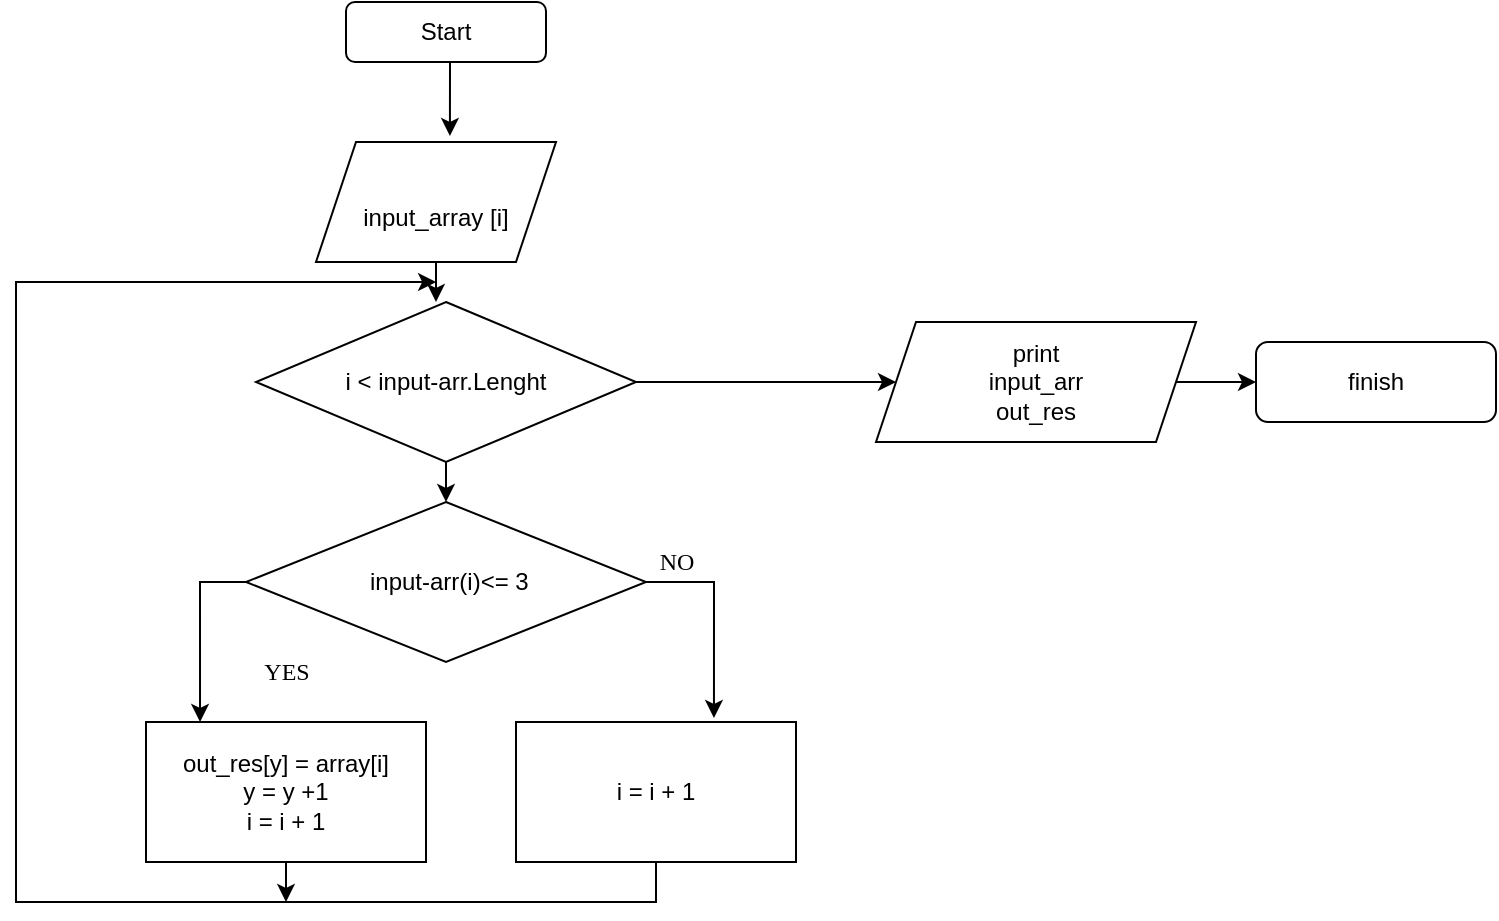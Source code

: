 <mxfile version="20.6.0" type="device"><diagram name="task" id="zeQgOcgv7YFB_be4Owcz"><mxGraphModel dx="868" dy="1651" grid="1" gridSize="10" guides="1" tooltips="1" connect="1" arrows="0" fold="1" page="1" pageScale="1" pageWidth="827" pageHeight="1169" math="0" shadow="0"><root><mxCell id="M8Cj-Ws84AG5KdRZmq9g-0"/><mxCell id="M8Cj-Ws84AG5KdRZmq9g-1" parent="M8Cj-Ws84AG5KdRZmq9g-0"/><mxCell id="TslC_d6tgvGKjP5c_aBP-15" style="edgeStyle=orthogonalEdgeStyle;rounded=0;orthogonalLoop=1;jettySize=auto;html=1;exitX=0.5;exitY=1;exitDx=0;exitDy=0;entryX=0.558;entryY=-0.05;entryDx=0;entryDy=0;entryPerimeter=0;" parent="M8Cj-Ws84AG5KdRZmq9g-1" source="M8Cj-Ws84AG5KdRZmq9g-3" target="M8Cj-Ws84AG5KdRZmq9g-4" edge="1"><mxGeometry relative="1" as="geometry"/></mxCell><mxCell id="M8Cj-Ws84AG5KdRZmq9g-3" value="Start" style="rounded=1;whiteSpace=wrap;html=1;" parent="M8Cj-Ws84AG5KdRZmq9g-1" vertex="1"><mxGeometry x="215" y="-30" width="100" height="30" as="geometry"/></mxCell><mxCell id="M8Cj-Ws84AG5KdRZmq9g-4" value="&amp;nbsp;&lt;br&gt;input_array [i]" style="shape=parallelogram;perimeter=parallelogramPerimeter;whiteSpace=wrap;html=1;fixedSize=1;" parent="M8Cj-Ws84AG5KdRZmq9g-1" vertex="1"><mxGeometry x="200" y="40" width="120" height="60" as="geometry"/></mxCell><mxCell id="M8Cj-Ws84AG5KdRZmq9g-5" value="" style="edgeStyle=orthogonalEdgeStyle;rounded=0;orthogonalLoop=1;jettySize=auto;html=1;fontFamily=Verdana;" parent="M8Cj-Ws84AG5KdRZmq9g-1" target="M8Cj-Ws84AG5KdRZmq9g-8" edge="1"><mxGeometry relative="1" as="geometry"><Array as="points"><mxPoint x="270" y="200"/><mxPoint x="270" y="200"/></Array><mxPoint x="270" y="190" as="sourcePoint"/></mxGeometry></mxCell><mxCell id="TslC_d6tgvGKjP5c_aBP-8" style="edgeStyle=orthogonalEdgeStyle;rounded=0;orthogonalLoop=1;jettySize=auto;html=1;exitX=0.5;exitY=1;exitDx=0;exitDy=0;entryX=0.5;entryY=0;entryDx=0;entryDy=0;" parent="M8Cj-Ws84AG5KdRZmq9g-1" source="M8Cj-Ws84AG5KdRZmq9g-8" target="ydC3nB-05uvTXKYmFQsg-0" edge="1"><mxGeometry relative="1" as="geometry"/></mxCell><mxCell id="M8Cj-Ws84AG5KdRZmq9g-8" value="i &amp;lt; input-arr.Lenght" style="rhombus;whiteSpace=wrap;html=1;" parent="M8Cj-Ws84AG5KdRZmq9g-1" vertex="1"><mxGeometry x="170" y="120" width="190" height="80" as="geometry"/></mxCell><mxCell id="TslC_d6tgvGKjP5c_aBP-11" style="edgeStyle=orthogonalEdgeStyle;rounded=0;orthogonalLoop=1;jettySize=auto;html=1;exitX=0.5;exitY=1;exitDx=0;exitDy=0;" parent="M8Cj-Ws84AG5KdRZmq9g-1" source="M8Cj-Ws84AG5KdRZmq9g-10" edge="1"><mxGeometry relative="1" as="geometry"><mxPoint x="185" y="420" as="targetPoint"/></mxGeometry></mxCell><mxCell id="M8Cj-Ws84AG5KdRZmq9g-10" value="out_res[y] = array[i]&lt;br&gt;y = y +1&lt;br&gt;i = i + 1" style="rounded=0;whiteSpace=wrap;html=1;" parent="M8Cj-Ws84AG5KdRZmq9g-1" vertex="1"><mxGeometry x="115" y="330" width="140" height="70" as="geometry"/></mxCell><mxCell id="TslC_d6tgvGKjP5c_aBP-9" style="edgeStyle=orthogonalEdgeStyle;rounded=0;orthogonalLoop=1;jettySize=auto;html=1;exitX=1;exitY=0.5;exitDx=0;exitDy=0;entryX=0;entryY=0.5;entryDx=0;entryDy=0;" parent="M8Cj-Ws84AG5KdRZmq9g-1" source="M8Cj-Ws84AG5KdRZmq9g-12" target="M8Cj-Ws84AG5KdRZmq9g-17" edge="1"><mxGeometry relative="1" as="geometry"/></mxCell><mxCell id="M8Cj-Ws84AG5KdRZmq9g-12" value="print &lt;br&gt;input_arr&lt;br&gt;out_res" style="shape=parallelogram;perimeter=parallelogramPerimeter;whiteSpace=wrap;html=1;fixedSize=1;" parent="M8Cj-Ws84AG5KdRZmq9g-1" vertex="1"><mxGeometry x="480" y="130" width="160" height="60" as="geometry"/></mxCell><mxCell id="M8Cj-Ws84AG5KdRZmq9g-13" value="" style="endArrow=classic;html=1;rounded=0;fontFamily=Verdana;exitX=0.5;exitY=1;exitDx=0;exitDy=0;entryX=0.5;entryY=0;entryDx=0;entryDy=0;" parent="M8Cj-Ws84AG5KdRZmq9g-1" source="M8Cj-Ws84AG5KdRZmq9g-4" edge="1"><mxGeometry width="50" height="50" relative="1" as="geometry"><mxPoint x="390" y="140" as="sourcePoint"/><mxPoint x="260" y="120" as="targetPoint"/></mxGeometry></mxCell><mxCell id="M8Cj-Ws84AG5KdRZmq9g-14" value="" style="endArrow=classic;html=1;rounded=0;fontFamily=Verdana;exitX=1;exitY=0.5;exitDx=0;exitDy=0;" parent="M8Cj-Ws84AG5KdRZmq9g-1" source="M8Cj-Ws84AG5KdRZmq9g-8" edge="1"><mxGeometry width="50" height="50" relative="1" as="geometry"><mxPoint x="270" y="120" as="sourcePoint"/><mxPoint x="490" y="160" as="targetPoint"/><Array as="points"/></mxGeometry></mxCell><mxCell id="M8Cj-Ws84AG5KdRZmq9g-15" value="YES" style="text;html=1;align=center;verticalAlign=middle;resizable=0;points=[];autosize=1;strokeColor=none;fillColor=none;fontFamily=Verdana;" parent="M8Cj-Ws84AG5KdRZmq9g-1" vertex="1"><mxGeometry x="160" y="290" width="50" height="30" as="geometry"/></mxCell><mxCell id="M8Cj-Ws84AG5KdRZmq9g-16" value="NO" style="text;html=1;align=center;verticalAlign=middle;resizable=0;points=[];autosize=1;strokeColor=none;fillColor=none;fontFamily=Verdana;" parent="M8Cj-Ws84AG5KdRZmq9g-1" vertex="1"><mxGeometry x="360" y="235" width="40" height="30" as="geometry"/></mxCell><mxCell id="M8Cj-Ws84AG5KdRZmq9g-17" value="finish" style="rounded=1;whiteSpace=wrap;html=1;" parent="M8Cj-Ws84AG5KdRZmq9g-1" vertex="1"><mxGeometry x="670" y="140" width="120" height="40" as="geometry"/></mxCell><mxCell id="TslC_d6tgvGKjP5c_aBP-4" style="edgeStyle=orthogonalEdgeStyle;rounded=0;orthogonalLoop=1;jettySize=auto;html=1;exitX=1;exitY=0.5;exitDx=0;exitDy=0;entryX=0.707;entryY=-0.029;entryDx=0;entryDy=0;entryPerimeter=0;" parent="M8Cj-Ws84AG5KdRZmq9g-1" source="ydC3nB-05uvTXKYmFQsg-0" target="TslC_d6tgvGKjP5c_aBP-0" edge="1"><mxGeometry relative="1" as="geometry"/></mxCell><mxCell id="TslC_d6tgvGKjP5c_aBP-6" style="edgeStyle=orthogonalEdgeStyle;rounded=0;orthogonalLoop=1;jettySize=auto;html=1;exitX=0;exitY=0.5;exitDx=0;exitDy=0;entryX=0.193;entryY=0;entryDx=0;entryDy=0;entryPerimeter=0;" parent="M8Cj-Ws84AG5KdRZmq9g-1" source="ydC3nB-05uvTXKYmFQsg-0" target="M8Cj-Ws84AG5KdRZmq9g-10" edge="1"><mxGeometry relative="1" as="geometry"/></mxCell><mxCell id="ydC3nB-05uvTXKYmFQsg-0" value="&amp;nbsp;input-arr(i)&amp;lt;= 3" style="rhombus;whiteSpace=wrap;html=1;" parent="M8Cj-Ws84AG5KdRZmq9g-1" vertex="1"><mxGeometry x="165" y="220" width="200" height="80" as="geometry"/></mxCell><mxCell id="TslC_d6tgvGKjP5c_aBP-3" style="edgeStyle=orthogonalEdgeStyle;rounded=0;orthogonalLoop=1;jettySize=auto;html=1;exitX=0.5;exitY=1;exitDx=0;exitDy=0;entryX=0.474;entryY=-0.125;entryDx=0;entryDy=0;entryPerimeter=0;" parent="M8Cj-Ws84AG5KdRZmq9g-1" source="TslC_d6tgvGKjP5c_aBP-0" target="M8Cj-Ws84AG5KdRZmq9g-8" edge="1"><mxGeometry relative="1" as="geometry"><mxPoint x="80" y="120" as="targetPoint"/><Array as="points"><mxPoint x="370" y="420"/><mxPoint x="50" y="420"/><mxPoint x="50" y="110"/></Array></mxGeometry></mxCell><mxCell id="TslC_d6tgvGKjP5c_aBP-0" value="i = i + 1" style="rounded=0;whiteSpace=wrap;html=1;" parent="M8Cj-Ws84AG5KdRZmq9g-1" vertex="1"><mxGeometry x="300" y="330" width="140" height="70" as="geometry"/></mxCell></root></mxGraphModel></diagram></mxfile>